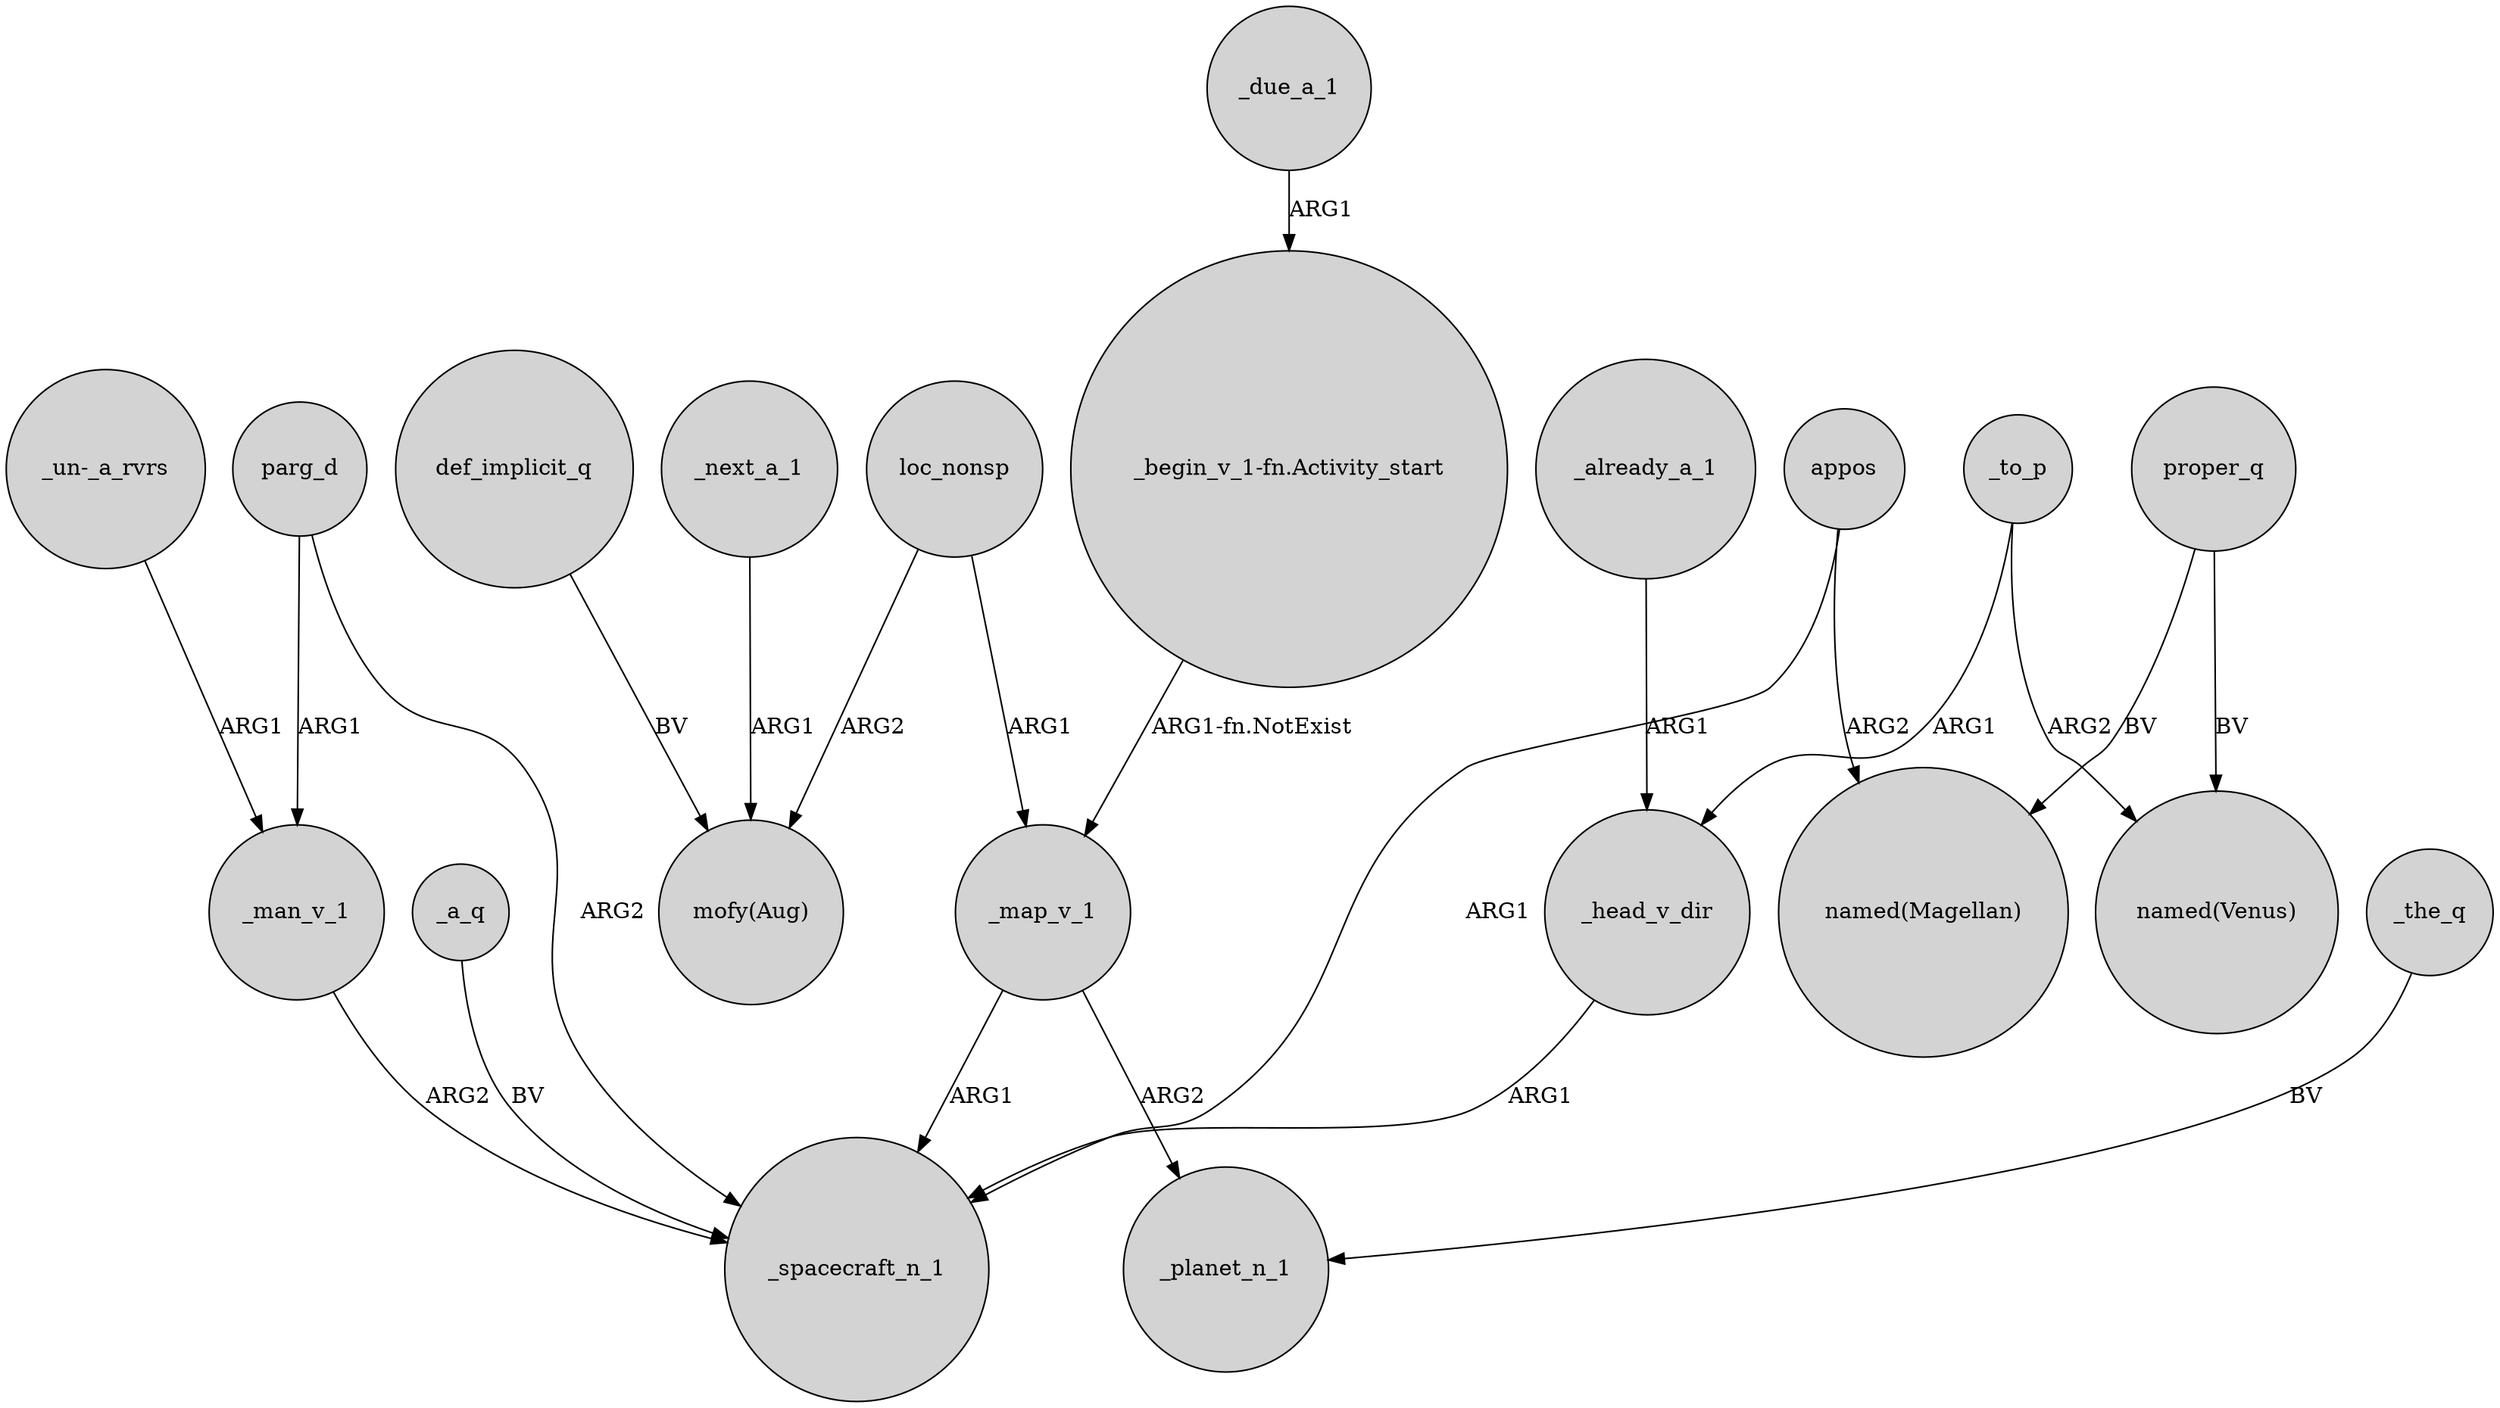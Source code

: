 digraph {
	node [shape=circle style=filled]
	_a_q -> _spacecraft_n_1 [label=BV]
	parg_d -> _man_v_1 [label=ARG1]
	_due_a_1 -> "_begin_v_1-fn.Activity_start" [label=ARG1]
	"_un-_a_rvrs" -> _man_v_1 [label=ARG1]
	_man_v_1 -> _spacecraft_n_1 [label=ARG2]
	_to_p -> "named(Venus)" [label=ARG2]
	"_begin_v_1-fn.Activity_start" -> _map_v_1 [label="ARG1-fn.NotExist"]
	appos -> _spacecraft_n_1 [label=ARG1]
	_map_v_1 -> _spacecraft_n_1 [label=ARG1]
	proper_q -> "named(Magellan)" [label=BV]
	def_implicit_q -> "mofy(Aug)" [label=BV]
	loc_nonsp -> _map_v_1 [label=ARG1]
	appos -> "named(Magellan)" [label=ARG2]
	proper_q -> "named(Venus)" [label=BV]
	_the_q -> _planet_n_1 [label=BV]
	parg_d -> _spacecraft_n_1 [label=ARG2]
	_head_v_dir -> _spacecraft_n_1 [label=ARG1]
	_next_a_1 -> "mofy(Aug)" [label=ARG1]
	_to_p -> _head_v_dir [label=ARG1]
	_map_v_1 -> _planet_n_1 [label=ARG2]
	loc_nonsp -> "mofy(Aug)" [label=ARG2]
	_already_a_1 -> _head_v_dir [label=ARG1]
}
